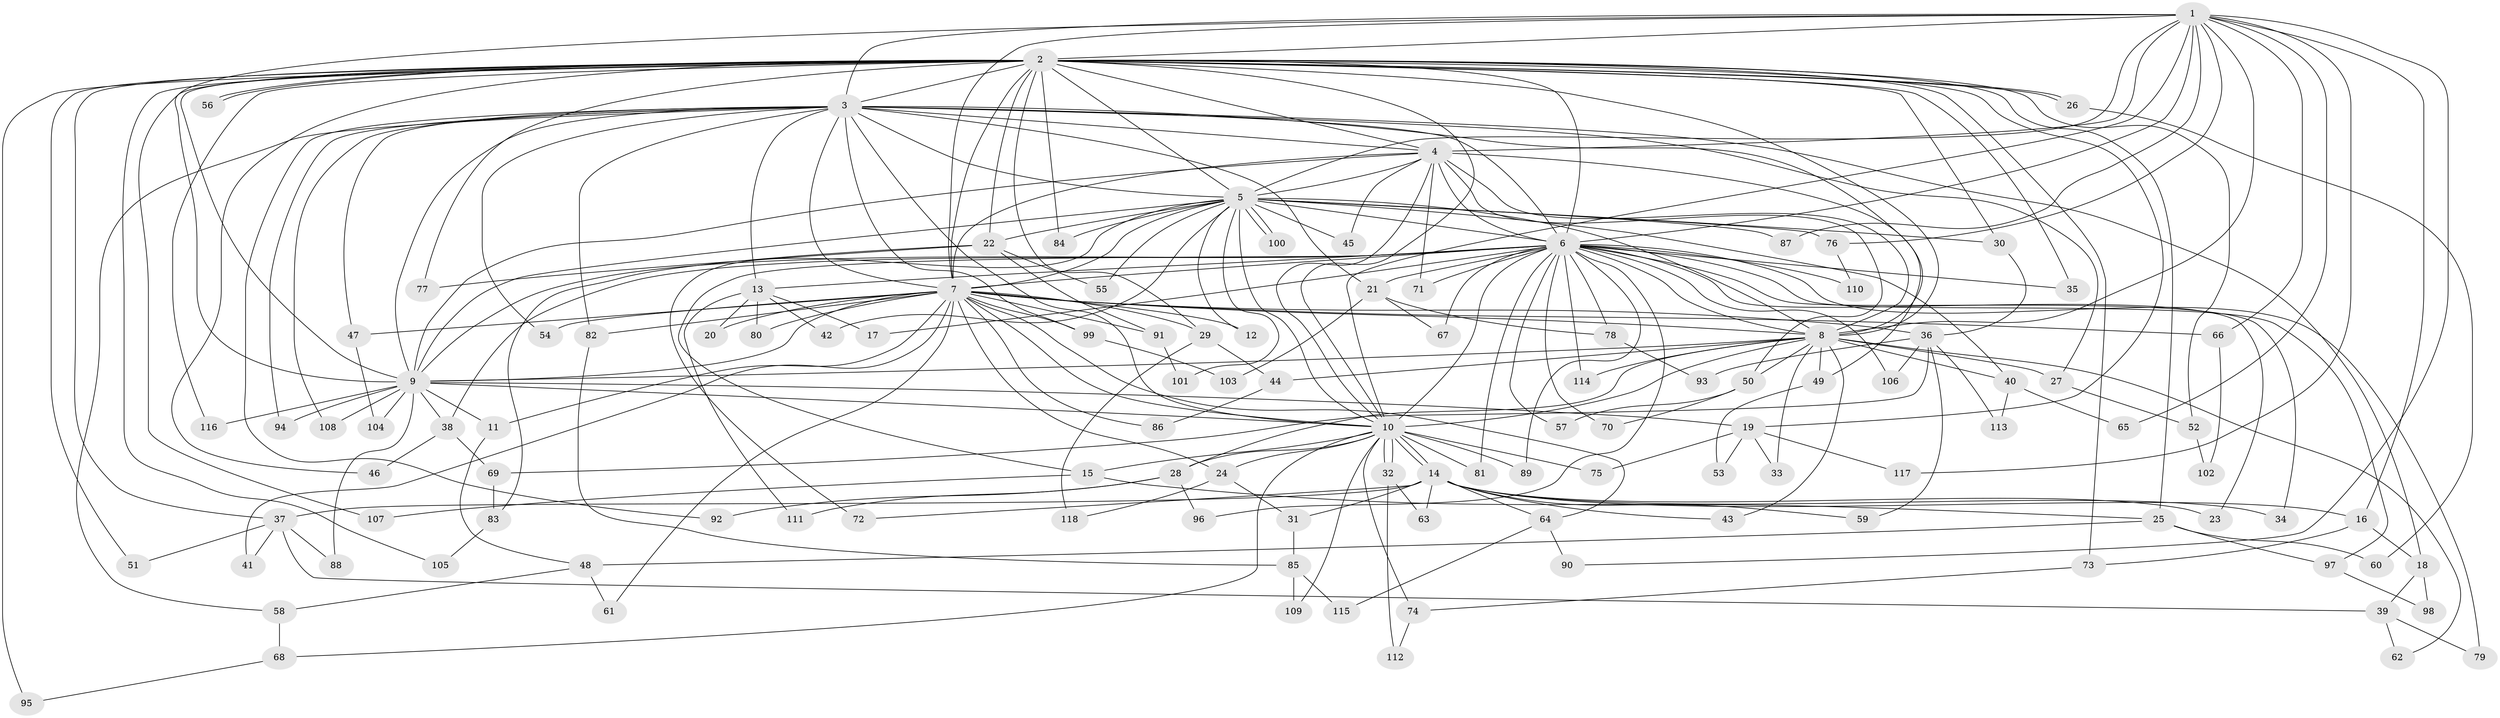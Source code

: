 // coarse degree distribution, {14: 0.011494252873563218, 28: 0.022988505747126436, 23: 0.011494252873563218, 19: 0.011494252873563218, 24: 0.011494252873563218, 18: 0.011494252873563218, 13: 0.011494252873563218, 29: 0.011494252873563218, 2: 0.47126436781609193, 7: 0.022988505747126436, 4: 0.13793103448275862, 6: 0.011494252873563218, 5: 0.034482758620689655, 3: 0.19540229885057472, 8: 0.022988505747126436}
// Generated by graph-tools (version 1.1) at 2025/23/03/03/25 07:23:45]
// undirected, 118 vertices, 261 edges
graph export_dot {
graph [start="1"]
  node [color=gray90,style=filled];
  1;
  2;
  3;
  4;
  5;
  6;
  7;
  8;
  9;
  10;
  11;
  12;
  13;
  14;
  15;
  16;
  17;
  18;
  19;
  20;
  21;
  22;
  23;
  24;
  25;
  26;
  27;
  28;
  29;
  30;
  31;
  32;
  33;
  34;
  35;
  36;
  37;
  38;
  39;
  40;
  41;
  42;
  43;
  44;
  45;
  46;
  47;
  48;
  49;
  50;
  51;
  52;
  53;
  54;
  55;
  56;
  57;
  58;
  59;
  60;
  61;
  62;
  63;
  64;
  65;
  66;
  67;
  68;
  69;
  70;
  71;
  72;
  73;
  74;
  75;
  76;
  77;
  78;
  79;
  80;
  81;
  82;
  83;
  84;
  85;
  86;
  87;
  88;
  89;
  90;
  91;
  92;
  93;
  94;
  95;
  96;
  97;
  98;
  99;
  100;
  101;
  102;
  103;
  104;
  105;
  106;
  107;
  108;
  109;
  110;
  111;
  112;
  113;
  114;
  115;
  116;
  117;
  118;
  1 -- 2;
  1 -- 3;
  1 -- 4;
  1 -- 5;
  1 -- 6;
  1 -- 7;
  1 -- 8;
  1 -- 9;
  1 -- 10;
  1 -- 16;
  1 -- 65;
  1 -- 66;
  1 -- 76;
  1 -- 87;
  1 -- 90;
  1 -- 117;
  2 -- 3;
  2 -- 4;
  2 -- 5;
  2 -- 6;
  2 -- 7;
  2 -- 8;
  2 -- 9;
  2 -- 10;
  2 -- 19;
  2 -- 22;
  2 -- 25;
  2 -- 26;
  2 -- 26;
  2 -- 29;
  2 -- 30;
  2 -- 35;
  2 -- 37;
  2 -- 46;
  2 -- 51;
  2 -- 52;
  2 -- 56;
  2 -- 56;
  2 -- 73;
  2 -- 77;
  2 -- 84;
  2 -- 95;
  2 -- 105;
  2 -- 107;
  2 -- 116;
  3 -- 4;
  3 -- 5;
  3 -- 6;
  3 -- 7;
  3 -- 8;
  3 -- 9;
  3 -- 10;
  3 -- 13;
  3 -- 18;
  3 -- 21;
  3 -- 27;
  3 -- 47;
  3 -- 54;
  3 -- 58;
  3 -- 82;
  3 -- 92;
  3 -- 94;
  3 -- 99;
  3 -- 108;
  4 -- 5;
  4 -- 6;
  4 -- 7;
  4 -- 8;
  4 -- 9;
  4 -- 10;
  4 -- 45;
  4 -- 49;
  4 -- 50;
  4 -- 71;
  5 -- 6;
  5 -- 7;
  5 -- 8;
  5 -- 9;
  5 -- 10;
  5 -- 12;
  5 -- 22;
  5 -- 30;
  5 -- 40;
  5 -- 42;
  5 -- 45;
  5 -- 55;
  5 -- 72;
  5 -- 76;
  5 -- 84;
  5 -- 87;
  5 -- 100;
  5 -- 100;
  5 -- 101;
  6 -- 7;
  6 -- 8;
  6 -- 9;
  6 -- 10;
  6 -- 13;
  6 -- 15;
  6 -- 17;
  6 -- 21;
  6 -- 23;
  6 -- 34;
  6 -- 35;
  6 -- 38;
  6 -- 57;
  6 -- 67;
  6 -- 70;
  6 -- 71;
  6 -- 78;
  6 -- 79;
  6 -- 81;
  6 -- 89;
  6 -- 96;
  6 -- 97;
  6 -- 106;
  6 -- 110;
  6 -- 114;
  7 -- 8;
  7 -- 9;
  7 -- 10;
  7 -- 11;
  7 -- 12;
  7 -- 20;
  7 -- 24;
  7 -- 29;
  7 -- 36;
  7 -- 41;
  7 -- 47;
  7 -- 54;
  7 -- 61;
  7 -- 64;
  7 -- 66;
  7 -- 80;
  7 -- 82;
  7 -- 86;
  7 -- 91;
  7 -- 99;
  8 -- 9;
  8 -- 10;
  8 -- 27;
  8 -- 28;
  8 -- 33;
  8 -- 40;
  8 -- 43;
  8 -- 44;
  8 -- 49;
  8 -- 50;
  8 -- 62;
  8 -- 114;
  9 -- 10;
  9 -- 11;
  9 -- 19;
  9 -- 38;
  9 -- 88;
  9 -- 94;
  9 -- 104;
  9 -- 108;
  9 -- 116;
  10 -- 14;
  10 -- 14;
  10 -- 15;
  10 -- 24;
  10 -- 28;
  10 -- 32;
  10 -- 32;
  10 -- 68;
  10 -- 74;
  10 -- 75;
  10 -- 81;
  10 -- 89;
  10 -- 109;
  11 -- 48;
  13 -- 17;
  13 -- 20;
  13 -- 42;
  13 -- 80;
  13 -- 111;
  14 -- 16;
  14 -- 23;
  14 -- 31;
  14 -- 34;
  14 -- 37;
  14 -- 43;
  14 -- 59;
  14 -- 63;
  14 -- 64;
  14 -- 72;
  15 -- 25;
  15 -- 107;
  16 -- 18;
  16 -- 73;
  18 -- 39;
  18 -- 98;
  19 -- 33;
  19 -- 53;
  19 -- 75;
  19 -- 117;
  21 -- 67;
  21 -- 78;
  21 -- 103;
  22 -- 55;
  22 -- 77;
  22 -- 83;
  22 -- 91;
  24 -- 31;
  24 -- 118;
  25 -- 48;
  25 -- 60;
  25 -- 97;
  26 -- 60;
  27 -- 52;
  28 -- 92;
  28 -- 96;
  28 -- 111;
  29 -- 44;
  29 -- 118;
  30 -- 36;
  31 -- 85;
  32 -- 63;
  32 -- 112;
  36 -- 59;
  36 -- 69;
  36 -- 93;
  36 -- 106;
  36 -- 113;
  37 -- 39;
  37 -- 41;
  37 -- 51;
  37 -- 88;
  38 -- 46;
  38 -- 69;
  39 -- 62;
  39 -- 79;
  40 -- 65;
  40 -- 113;
  44 -- 86;
  47 -- 104;
  48 -- 58;
  48 -- 61;
  49 -- 53;
  50 -- 57;
  50 -- 70;
  52 -- 102;
  58 -- 68;
  64 -- 90;
  64 -- 115;
  66 -- 102;
  68 -- 95;
  69 -- 83;
  73 -- 74;
  74 -- 112;
  76 -- 110;
  78 -- 93;
  82 -- 85;
  83 -- 105;
  85 -- 109;
  85 -- 115;
  91 -- 101;
  97 -- 98;
  99 -- 103;
}

